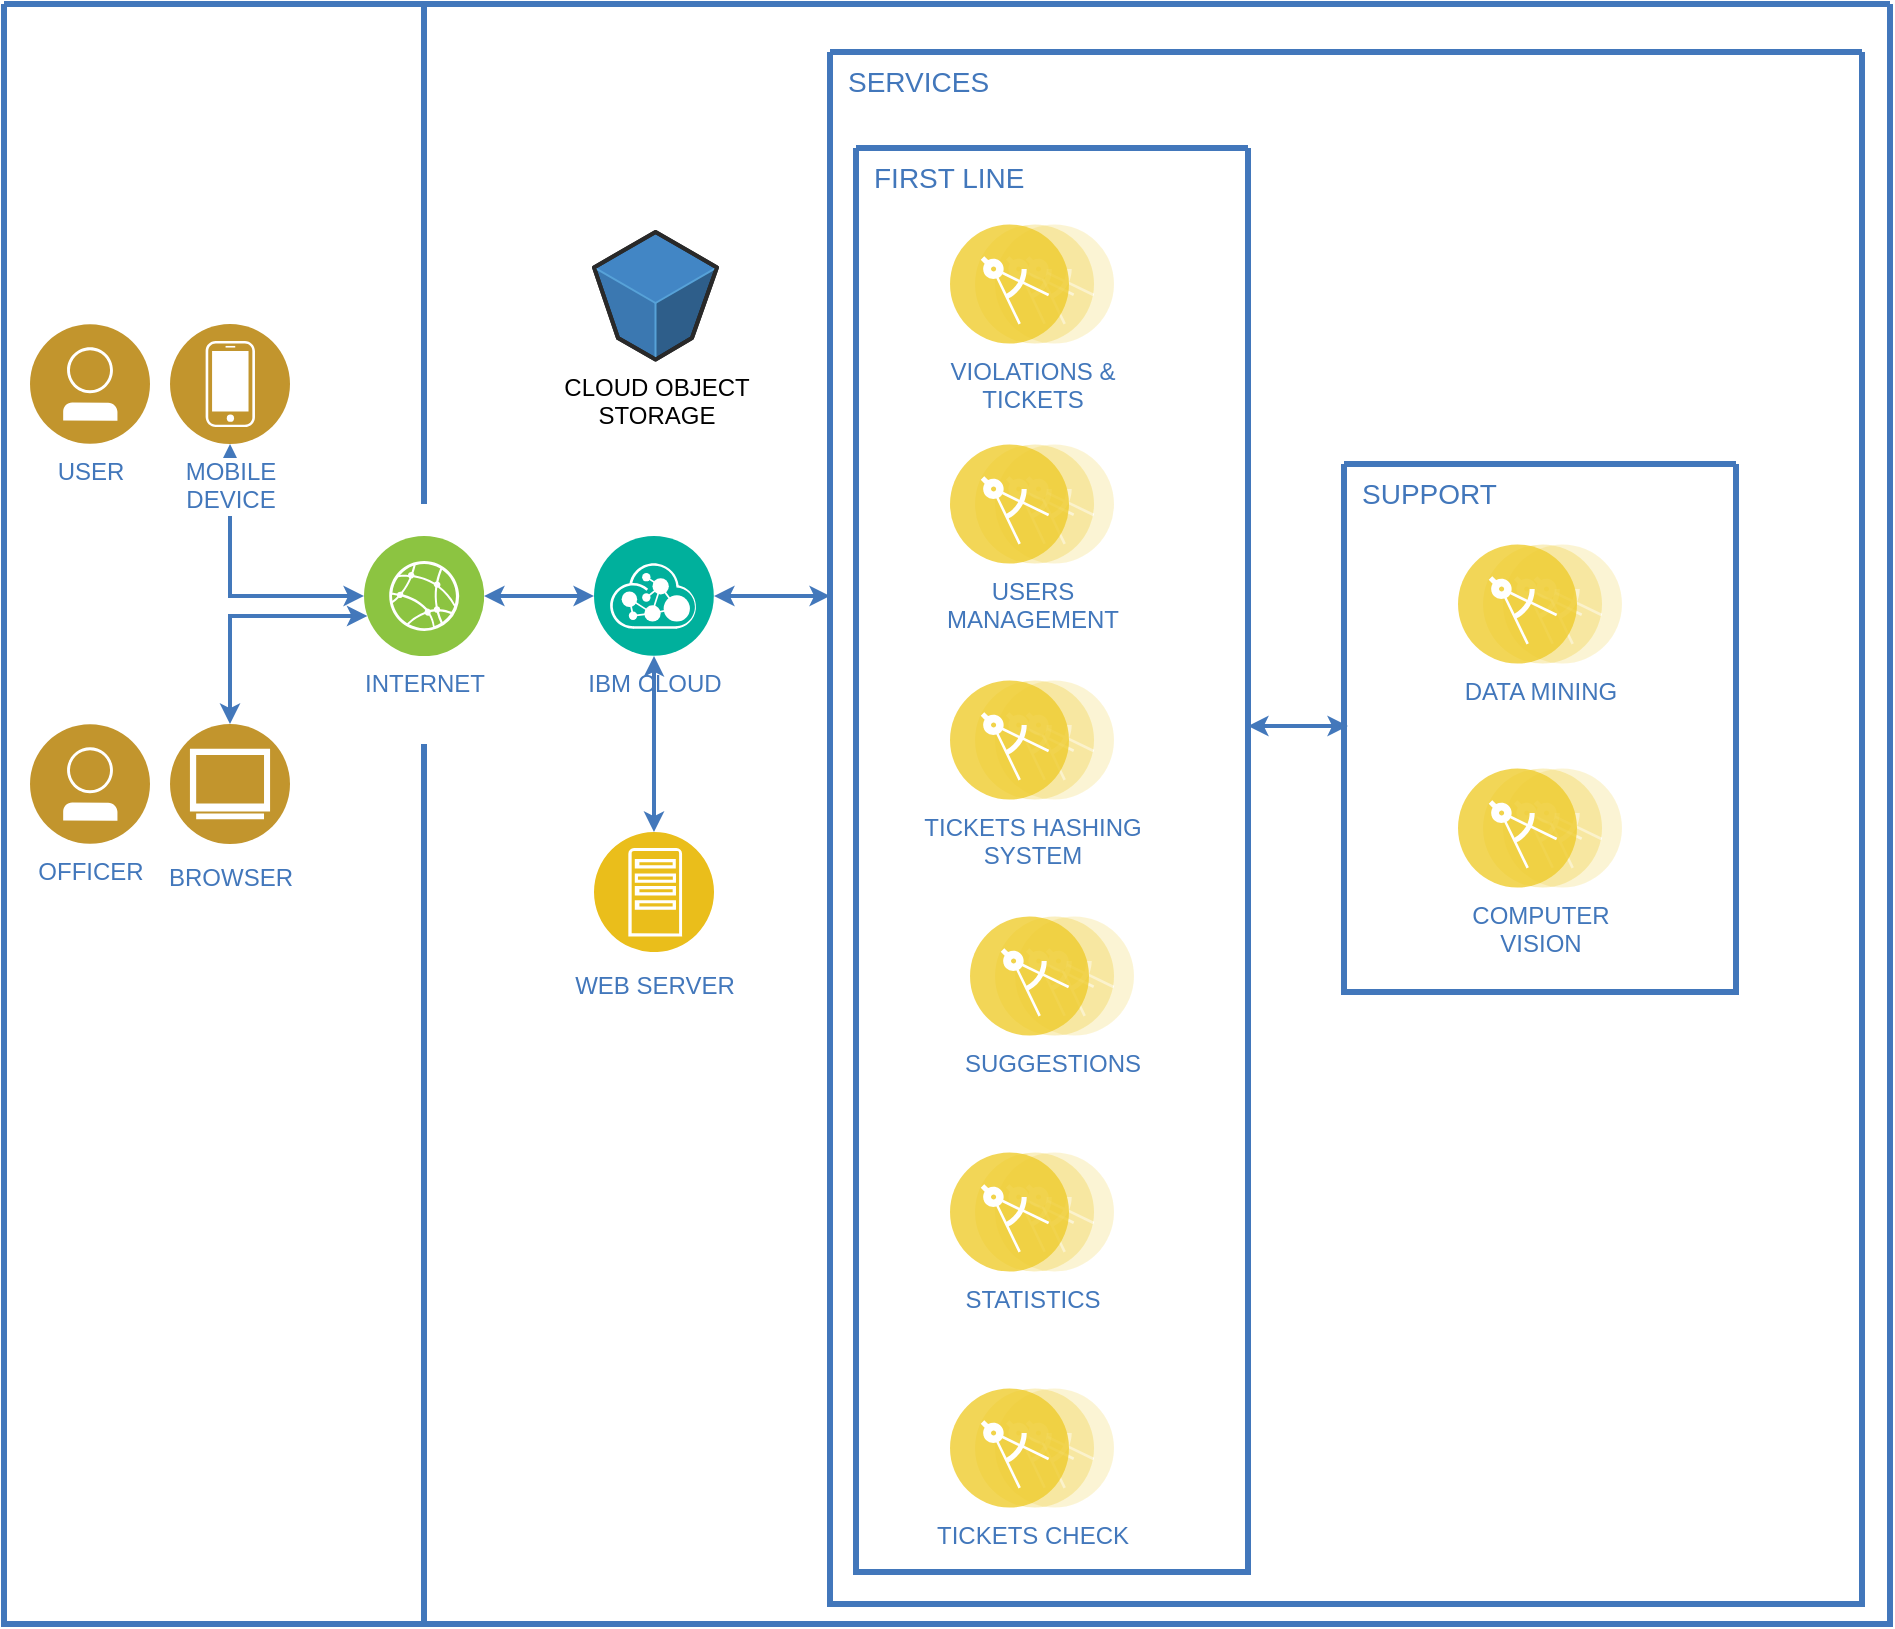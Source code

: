 <mxfile version="12.2.2" type="device" pages="1"><diagram id="31b32b95-0358-9bc7-6ba0-a27c054ed1a7" name="Page-1"><mxGraphModel dx="1312" dy="832" grid="1" gridSize="10" guides="1" tooltips="1" connect="1" arrows="1" fold="1" page="1" pageScale="1" pageWidth="827" pageHeight="1169" background="#ffffff" math="0" shadow="0"><root><mxCell id="0"/><mxCell id="1" parent="0"/><mxCell id="2" value="" style="swimlane;shadow=0;strokeColor=#4277BB;fillColor=#ffffff;fontColor=#4277BB;align=right;startSize=0;collapsible=0;strokeWidth=3;" parent="1" vertex="1"><mxGeometry x="247" y="140" width="943" height="810" as="geometry"/></mxCell><mxCell id="4" value="" style="line;strokeWidth=3;direction=south;html=1;shadow=0;labelBackgroundColor=none;fillColor=none;gradientColor=none;fontSize=12;fontColor=#4277BB;align=right;strokeColor=#4277BB;" parent="2" vertex="1"><mxGeometry x="205" width="10" height="250" as="geometry"/></mxCell><mxCell id="16" value="" style="line;strokeWidth=3;direction=south;html=1;shadow=0;labelBackgroundColor=none;fillColor=none;gradientColor=none;fontSize=12;fontColor=#4277BB;align=right;strokeColor=#4277BB;" parent="2" vertex="1"><mxGeometry x="205" y="370" width="10" height="440" as="geometry"/></mxCell><mxCell id="20" value="&lt;div&gt;USER&lt;/div&gt;" style="aspect=fixed;perimeter=ellipsePerimeter;html=1;align=center;shadow=0;dashed=0;image;image=img/lib/ibm/users/user.svg;labelBackgroundColor=#ffffff;strokeColor=#666666;strokeWidth=3;fillColor=#C2952D;gradientColor=none;fontSize=12;fontColor=#4277BB;" parent="2" vertex="1"><mxGeometry x="13" y="160" width="60" height="60" as="geometry"/></mxCell><mxCell id="21" style="edgeStyle=orthogonalEdgeStyle;rounded=0;html=1;labelBackgroundColor=#ffffff;startArrow=classic;startFill=1;startSize=4;endArrow=classic;endFill=1;endSize=4;jettySize=auto;orthogonalLoop=1;strokeColor=#4378BB;strokeWidth=2;fontSize=19;fontColor=#CC99FF;exitX=0.5;exitY=1;exitDx=0;exitDy=0;" parent="2" source="22" target="26" edge="1"><mxGeometry relative="1" as="geometry"><Array as="points"><mxPoint x="113" y="296"/></Array><mxPoint x="181" y="110" as="sourcePoint"/></mxGeometry></mxCell><mxCell id="22" value="MOBILE&lt;br&gt;DEVICE" style="aspect=fixed;perimeter=ellipsePerimeter;html=1;align=center;shadow=0;dashed=0;image;image=img/lib/ibm/users/device.svg;labelBackgroundColor=#ffffff;strokeColor=#666666;strokeWidth=3;fillColor=#C2952D;gradientColor=none;fontSize=12;fontColor=#4277BB;" parent="2" vertex="1"><mxGeometry x="83" y="160" width="60" height="60" as="geometry"/></mxCell><mxCell id="23" style="edgeStyle=orthogonalEdgeStyle;rounded=0;html=1;labelBackgroundColor=#ffffff;startArrow=classic;startFill=1;startSize=4;endArrow=classic;endFill=1;endSize=4;jettySize=auto;orthogonalLoop=1;strokeColor=#4378BB;strokeWidth=2;fontSize=19;fontColor=#CC99FF;exitX=0.5;exitY=0;exitDx=0;exitDy=0;" parent="2" source="MRsUcWYTE7bETEVFLs72-99" target="26" edge="1"><mxGeometry relative="1" as="geometry"><Array as="points"><mxPoint x="113" y="306"/></Array><mxPoint x="114.999" y="400.294" as="sourcePoint"/></mxGeometry></mxCell><mxCell id="25" style="edgeStyle=orthogonalEdgeStyle;rounded=0;html=1;labelBackgroundColor=#ffffff;startArrow=classic;startFill=1;startSize=4;endArrow=classic;endFill=1;endSize=4;jettySize=auto;orthogonalLoop=1;strokeColor=#4378BB;strokeWidth=2;fontSize=19;fontColor=#CC99FF;" parent="2" source="26" target="28" edge="1"><mxGeometry relative="1" as="geometry"/></mxCell><mxCell id="26" value="INTERNET" style="aspect=fixed;perimeter=ellipsePerimeter;html=1;align=center;shadow=0;dashed=0;image;image=img/lib/ibm/infrastructure/edge_services.svg;labelBackgroundColor=#ffffff;strokeColor=#666666;strokeWidth=3;fillColor=#C2952D;gradientColor=none;fontSize=12;fontColor=#4277BB;" parent="2" vertex="1"><mxGeometry x="180" y="266" width="60" height="60" as="geometry"/></mxCell><mxCell id="27" style="edgeStyle=elbowEdgeStyle;rounded=0;html=1;labelBackgroundColor=#ffffff;startArrow=classic;startFill=1;startSize=4;endArrow=classic;endFill=1;endSize=4;jettySize=auto;orthogonalLoop=1;strokeColor=#4378BB;strokeWidth=2;fontSize=19;fontColor=#CC99FF;elbow=vertical;" parent="2" source="28" target="35" edge="1"><mxGeometry relative="1" as="geometry"><mxPoint x="380" y="296" as="targetPoint"/><Array as="points"><mxPoint x="376" y="296"/></Array></mxGeometry></mxCell><mxCell id="28" value="IBM CLOUD" style="aspect=fixed;perimeter=ellipsePerimeter;html=1;align=center;shadow=0;dashed=0;image;image=img/lib/ibm/management/api_management.svg;labelBackgroundColor=#ffffff;strokeColor=#666666;strokeWidth=3;fillColor=#C2952D;gradientColor=none;fontSize=12;fontColor=#4277BB;" parent="2" vertex="1"><mxGeometry x="295" y="266" width="60" height="60" as="geometry"/></mxCell><mxCell id="35" value="" style="swimlane;shadow=0;strokeColor=#4277BB;fillColor=#ffffff;fontColor=#4277BB;align=right;startSize=0;collapsible=0;strokeWidth=3;" parent="2" vertex="1"><mxGeometry x="413" y="24" width="516" height="776" as="geometry"/></mxCell><mxCell id="52" value="SERVICES" style="text;html=1;align=left;verticalAlign=top;fontColor=#4277BB;shadow=0;dashed=0;strokeColor=none;fillColor=none;labelBackgroundColor=none;fontStyle=0;fontSize=14;spacingLeft=5;" parent="35" vertex="1"><mxGeometry x="2" width="231" height="24" as="geometry"/></mxCell><mxCell id="MRsUcWYTE7bETEVFLs72-113" value="" style="swimlane;shadow=0;strokeColor=#4277BB;fillColor=#ffffff;fontColor=#4277BB;align=right;startSize=0;collapsible=0;strokeWidth=3;" parent="35" vertex="1"><mxGeometry x="13" y="48" width="196" height="712" as="geometry"/></mxCell><mxCell id="MRsUcWYTE7bETEVFLs72-114" value="FIRST LINE" style="text;html=1;align=left;verticalAlign=top;fontColor=#4277BB;shadow=0;dashed=0;strokeColor=none;fillColor=none;labelBackgroundColor=none;fontStyle=0;fontSize=14;spacingLeft=5;" parent="MRsUcWYTE7bETEVFLs72-113" vertex="1"><mxGeometry x="2" width="231" height="24" as="geometry"/></mxCell><mxCell id="MRsUcWYTE7bETEVFLs72-105" value="VIOLATIONS &amp;amp;&lt;br&gt;TICKETS" style="aspect=fixed;perimeter=ellipsePerimeter;html=1;align=center;shadow=0;dashed=0;image;image=img/lib/ibm/applications/microservice.svg;labelBackgroundColor=#ffffff;strokeColor=#666666;strokeWidth=3;fillColor=#C2952D;gradientColor=none;fontSize=12;fontColor=#4277BB;" parent="MRsUcWYTE7bETEVFLs72-113" vertex="1"><mxGeometry x="47" y="38" width="82" height="60" as="geometry"/></mxCell><mxCell id="MRsUcWYTE7bETEVFLs72-124" value="SUGGESTIONS" style="aspect=fixed;perimeter=ellipsePerimeter;html=1;align=center;shadow=0;dashed=0;image;image=img/lib/ibm/applications/microservice.svg;labelBackgroundColor=#ffffff;strokeColor=#666666;strokeWidth=3;fillColor=#C2952D;gradientColor=none;fontSize=12;fontColor=#4277BB;" parent="MRsUcWYTE7bETEVFLs72-113" vertex="1"><mxGeometry x="57" y="384" width="82" height="60" as="geometry"/></mxCell><mxCell id="73" value="USERS&lt;br&gt;MANAGEMENT" style="aspect=fixed;perimeter=ellipsePerimeter;html=1;align=center;shadow=0;dashed=0;image;image=img/lib/ibm/applications/microservice.svg;labelBackgroundColor=#ffffff;strokeColor=#666666;strokeWidth=3;fillColor=#C2952D;gradientColor=none;fontSize=12;fontColor=#4277BB;" parent="MRsUcWYTE7bETEVFLs72-113" vertex="1"><mxGeometry x="47" y="148" width="82" height="60" as="geometry"/></mxCell><mxCell id="MRsUcWYTE7bETEVFLs72-112" value="TICKETS HASHING&lt;br&gt;SYSTEM" style="aspect=fixed;perimeter=ellipsePerimeter;html=1;align=center;shadow=0;dashed=0;image;image=img/lib/ibm/applications/microservice.svg;labelBackgroundColor=#ffffff;strokeColor=#666666;strokeWidth=3;fillColor=#C2952D;gradientColor=none;fontSize=12;fontColor=#4277BB;" parent="MRsUcWYTE7bETEVFLs72-113" vertex="1"><mxGeometry x="47" y="266" width="82" height="60" as="geometry"/></mxCell><mxCell id="ojLUuRUd5G1o5JQ3A88A-73" value="STATISTICS" style="aspect=fixed;perimeter=ellipsePerimeter;html=1;align=center;shadow=0;dashed=0;image;image=img/lib/ibm/applications/microservice.svg;labelBackgroundColor=#ffffff;strokeColor=#666666;strokeWidth=3;fillColor=#C2952D;gradientColor=none;fontSize=12;fontColor=#4277BB;" parent="MRsUcWYTE7bETEVFLs72-113" vertex="1"><mxGeometry x="47" y="502" width="82" height="60" as="geometry"/></mxCell><mxCell id="rIdSJuhuDzNmcWepVhen-73" value="TICKETS CHECK" style="aspect=fixed;perimeter=ellipsePerimeter;html=1;align=center;shadow=0;dashed=0;image;image=img/lib/ibm/applications/microservice.svg;labelBackgroundColor=#ffffff;strokeColor=#666666;strokeWidth=3;fillColor=#C2952D;gradientColor=none;fontSize=12;fontColor=#4277BB;" vertex="1" parent="MRsUcWYTE7bETEVFLs72-113"><mxGeometry x="47" y="620" width="82" height="60" as="geometry"/></mxCell><mxCell id="MRsUcWYTE7bETEVFLs72-121" value="" style="swimlane;shadow=0;strokeColor=#4277BB;fillColor=#ffffff;fontColor=#4277BB;align=right;startSize=0;collapsible=0;strokeWidth=3;" parent="35" vertex="1"><mxGeometry x="257" y="206" width="196" height="264" as="geometry"/></mxCell><mxCell id="MRsUcWYTE7bETEVFLs72-122" value="SUPPORT" style="text;html=1;align=left;verticalAlign=top;fontColor=#4277BB;shadow=0;dashed=0;strokeColor=none;fillColor=none;labelBackgroundColor=none;fontStyle=0;fontSize=14;spacingLeft=5;" parent="MRsUcWYTE7bETEVFLs72-121" vertex="1"><mxGeometry x="2" width="188" height="24" as="geometry"/></mxCell><mxCell id="MRsUcWYTE7bETEVFLs72-109" value="DATA MINING" style="aspect=fixed;perimeter=ellipsePerimeter;html=1;align=center;shadow=0;dashed=0;image;image=img/lib/ibm/applications/microservice.svg;labelBackgroundColor=#ffffff;strokeColor=#666666;strokeWidth=3;fillColor=#C2952D;gradientColor=none;fontSize=12;fontColor=#4277BB;" parent="MRsUcWYTE7bETEVFLs72-121" vertex="1"><mxGeometry x="57" y="40" width="82" height="60" as="geometry"/></mxCell><mxCell id="MRsUcWYTE7bETEVFLs72-110" value="COMPUTER&lt;br&gt;VISION" style="aspect=fixed;perimeter=ellipsePerimeter;html=1;align=center;shadow=0;dashed=0;image;image=img/lib/ibm/applications/microservice.svg;labelBackgroundColor=#ffffff;strokeColor=#666666;strokeWidth=3;fillColor=#C2952D;gradientColor=none;fontSize=12;fontColor=#4277BB;" parent="MRsUcWYTE7bETEVFLs72-121" vertex="1"><mxGeometry x="57" y="152" width="82" height="60" as="geometry"/></mxCell><mxCell id="MRsUcWYTE7bETEVFLs72-126" style="edgeStyle=elbowEdgeStyle;rounded=0;html=1;labelBackgroundColor=#ffffff;startArrow=classic;startFill=1;startSize=4;endArrow=classic;endFill=1;endSize=4;jettySize=auto;orthogonalLoop=1;strokeColor=#4378BB;strokeWidth=2;fontSize=19;fontColor=#CC99FF;elbow=vertical;" parent="35" edge="1"><mxGeometry relative="1" as="geometry"><mxPoint x="259" y="337.5" as="targetPoint"/><Array as="points"><mxPoint x="230" y="337"/></Array><mxPoint x="209" y="337" as="sourcePoint"/></mxGeometry></mxCell><mxCell id="MRsUcWYTE7bETEVFLs72-99" value="BROWSER" style="aspect=fixed;perimeter=ellipsePerimeter;html=1;align=center;shadow=0;dashed=0;fontColor=#4277BB;labelBackgroundColor=#ffffff;fontSize=12;spacingTop=3;image;image=img/lib/ibm/users/browser.svg;" parent="2" vertex="1"><mxGeometry x="83" y="360" width="60" height="60" as="geometry"/></mxCell><mxCell id="MRsUcWYTE7bETEVFLs72-125" value="&lt;div&gt;OFFICER&lt;/div&gt;" style="aspect=fixed;perimeter=ellipsePerimeter;html=1;align=center;shadow=0;dashed=0;image;image=img/lib/ibm/users/user.svg;labelBackgroundColor=#ffffff;strokeColor=#666666;strokeWidth=3;fillColor=#C2952D;gradientColor=none;fontSize=12;fontColor=#4277BB;" parent="2" vertex="1"><mxGeometry x="13" y="360" width="60" height="60" as="geometry"/></mxCell><mxCell id="MRsUcWYTE7bETEVFLs72-127" value="WEB SERVER" style="aspect=fixed;perimeter=ellipsePerimeter;html=1;align=center;shadow=0;dashed=0;fontColor=#4277BB;labelBackgroundColor=#ffffff;fontSize=12;spacingTop=3;image;image=img/lib/ibm/applications/app_server.svg;" parent="2" vertex="1"><mxGeometry x="295" y="414" width="60" height="60" as="geometry"/></mxCell><mxCell id="MRsUcWYTE7bETEVFLs72-128" style="edgeStyle=elbowEdgeStyle;rounded=0;html=1;labelBackgroundColor=#ffffff;startArrow=classic;startFill=1;startSize=4;endArrow=classic;endFill=1;endSize=4;jettySize=auto;orthogonalLoop=1;strokeColor=#4378BB;strokeWidth=2;fontSize=19;fontColor=#CC99FF;elbow=vertical;exitX=0.5;exitY=1;exitDx=0;exitDy=0;entryX=0.5;entryY=0;entryDx=0;entryDy=0;" parent="2" source="28" target="MRsUcWYTE7bETEVFLs72-127" edge="1"><mxGeometry relative="1" as="geometry"><mxPoint x="355" y="390" as="targetPoint"/><Array as="points"><mxPoint x="318" y="390"/></Array><mxPoint x="297" y="390" as="sourcePoint"/></mxGeometry></mxCell><mxCell id="ojLUuRUd5G1o5JQ3A88A-74" value="CLOUD OBJECT&lt;br&gt;STORAGE" style="verticalLabelPosition=bottom;html=1;verticalAlign=top;strokeWidth=1;align=center;outlineConnect=0;dashed=0;outlineConnect=0;shape=mxgraph.aws3d.s3Bucket;fillColor=#4286c5;strokeColor=#57A2D8;aspect=fixed;" parent="2" vertex="1"><mxGeometry x="295" y="114" width="61.5" height="63.8" as="geometry"/></mxCell></root></mxGraphModel></diagram></mxfile>